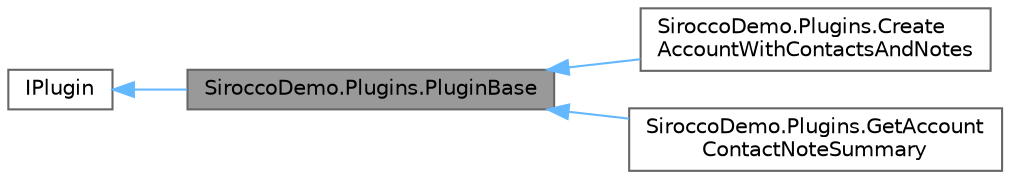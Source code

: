 digraph "SiroccoDemo.Plugins.PluginBase"
{
 // LATEX_PDF_SIZE
  bgcolor="transparent";
  edge [fontname=Helvetica,fontsize=10,labelfontname=Helvetica,labelfontsize=10];
  node [fontname=Helvetica,fontsize=10,shape=box,height=0.2,width=0.4];
  rankdir="LR";
  Node1 [id="Node000001",label="SiroccoDemo.Plugins.PluginBase",height=0.2,width=0.4,color="gray40", fillcolor="grey60", style="filled", fontcolor="black",tooltip=" "];
  Node2 -> Node1 [id="edge1_Node000001_Node000002",dir="back",color="steelblue1",style="solid",tooltip=" "];
  Node2 [id="Node000002",label="IPlugin",height=0.2,width=0.4,color="gray40", fillcolor="white", style="filled",tooltip=" "];
  Node1 -> Node3 [id="edge2_Node000001_Node000003",dir="back",color="steelblue1",style="solid",tooltip=" "];
  Node3 [id="Node000003",label="SiroccoDemo.Plugins.Create\lAccountWithContactsAndNotes",height=0.2,width=0.4,color="gray40", fillcolor="white", style="filled",URL="$class_sirocco_demo_1_1_plugins_1_1_create_account_with_contacts_and_notes.html",tooltip=" "];
  Node1 -> Node4 [id="edge3_Node000001_Node000004",dir="back",color="steelblue1",style="solid",tooltip=" "];
  Node4 [id="Node000004",label="SiroccoDemo.Plugins.GetAccount\lContactNoteSummary",height=0.2,width=0.4,color="gray40", fillcolor="white", style="filled",URL="$class_sirocco_demo_1_1_plugins_1_1_get_account_contact_note_summary.html",tooltip=" "];
}
